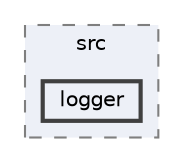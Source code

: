 digraph "logger"
{
 // LATEX_PDF_SIZE
  bgcolor="transparent";
  edge [fontname=Helvetica,fontsize=10,labelfontname=Helvetica,labelfontsize=10];
  node [fontname=Helvetica,fontsize=10,shape=box,height=0.2,width=0.4];
  compound=true
  subgraph clusterdir_688fd7799d3f3f822c366bbe072dda3f {
    graph [ bgcolor="#edf0f7", pencolor="grey50", label="src", fontname=Helvetica,fontsize=10 style="filled,dashed", URL="dir_688fd7799d3f3f822c366bbe072dda3f.html",tooltip=""]
  dir_bd0841a8736d652d81b8e8d88de1b14a [label="logger", fillcolor="#edf0f7", color="grey25", style="filled,bold", URL="dir_bd0841a8736d652d81b8e8d88de1b14a.html",tooltip=""];
  }
}
